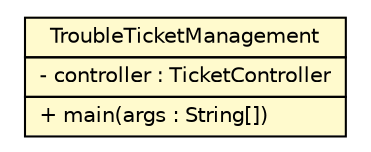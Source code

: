 #!/usr/local/bin/dot
#
# Class diagram 
# Generated by UMLGraph version 5.4 (http://www.umlgraph.org/)
#

digraph G {
	edge [fontname="Helvetica",fontsize=10,labelfontname="Helvetica",labelfontsize=10];
	node [fontname="Helvetica",fontsize=10,shape=plaintext];
	nodesep=0.25;
	ranksep=0.5;
	// de.articmodding.TroubleTicket.TroubleTicketManagement
	c135 [label=<<table title="de.articmodding.TroubleTicket.TroubleTicketManagement" border="0" cellborder="1" cellspacing="0" cellpadding="2" port="p" bgcolor="lemonChiffon" href="./TroubleTicketManagement.html">
		<tr><td><table border="0" cellspacing="0" cellpadding="1">
<tr><td align="center" balign="center"> TroubleTicketManagement </td></tr>
		</table></td></tr>
		<tr><td><table border="0" cellspacing="0" cellpadding="1">
<tr><td align="left" balign="left"> - controller : TicketController </td></tr>
		</table></td></tr>
		<tr><td><table border="0" cellspacing="0" cellpadding="1">
<tr><td align="left" balign="left"> + main(args : String[]) </td></tr>
		</table></td></tr>
		</table>>, URL="./TroubleTicketManagement.html", fontname="Helvetica", fontcolor="black", fontsize=10.0];
}


